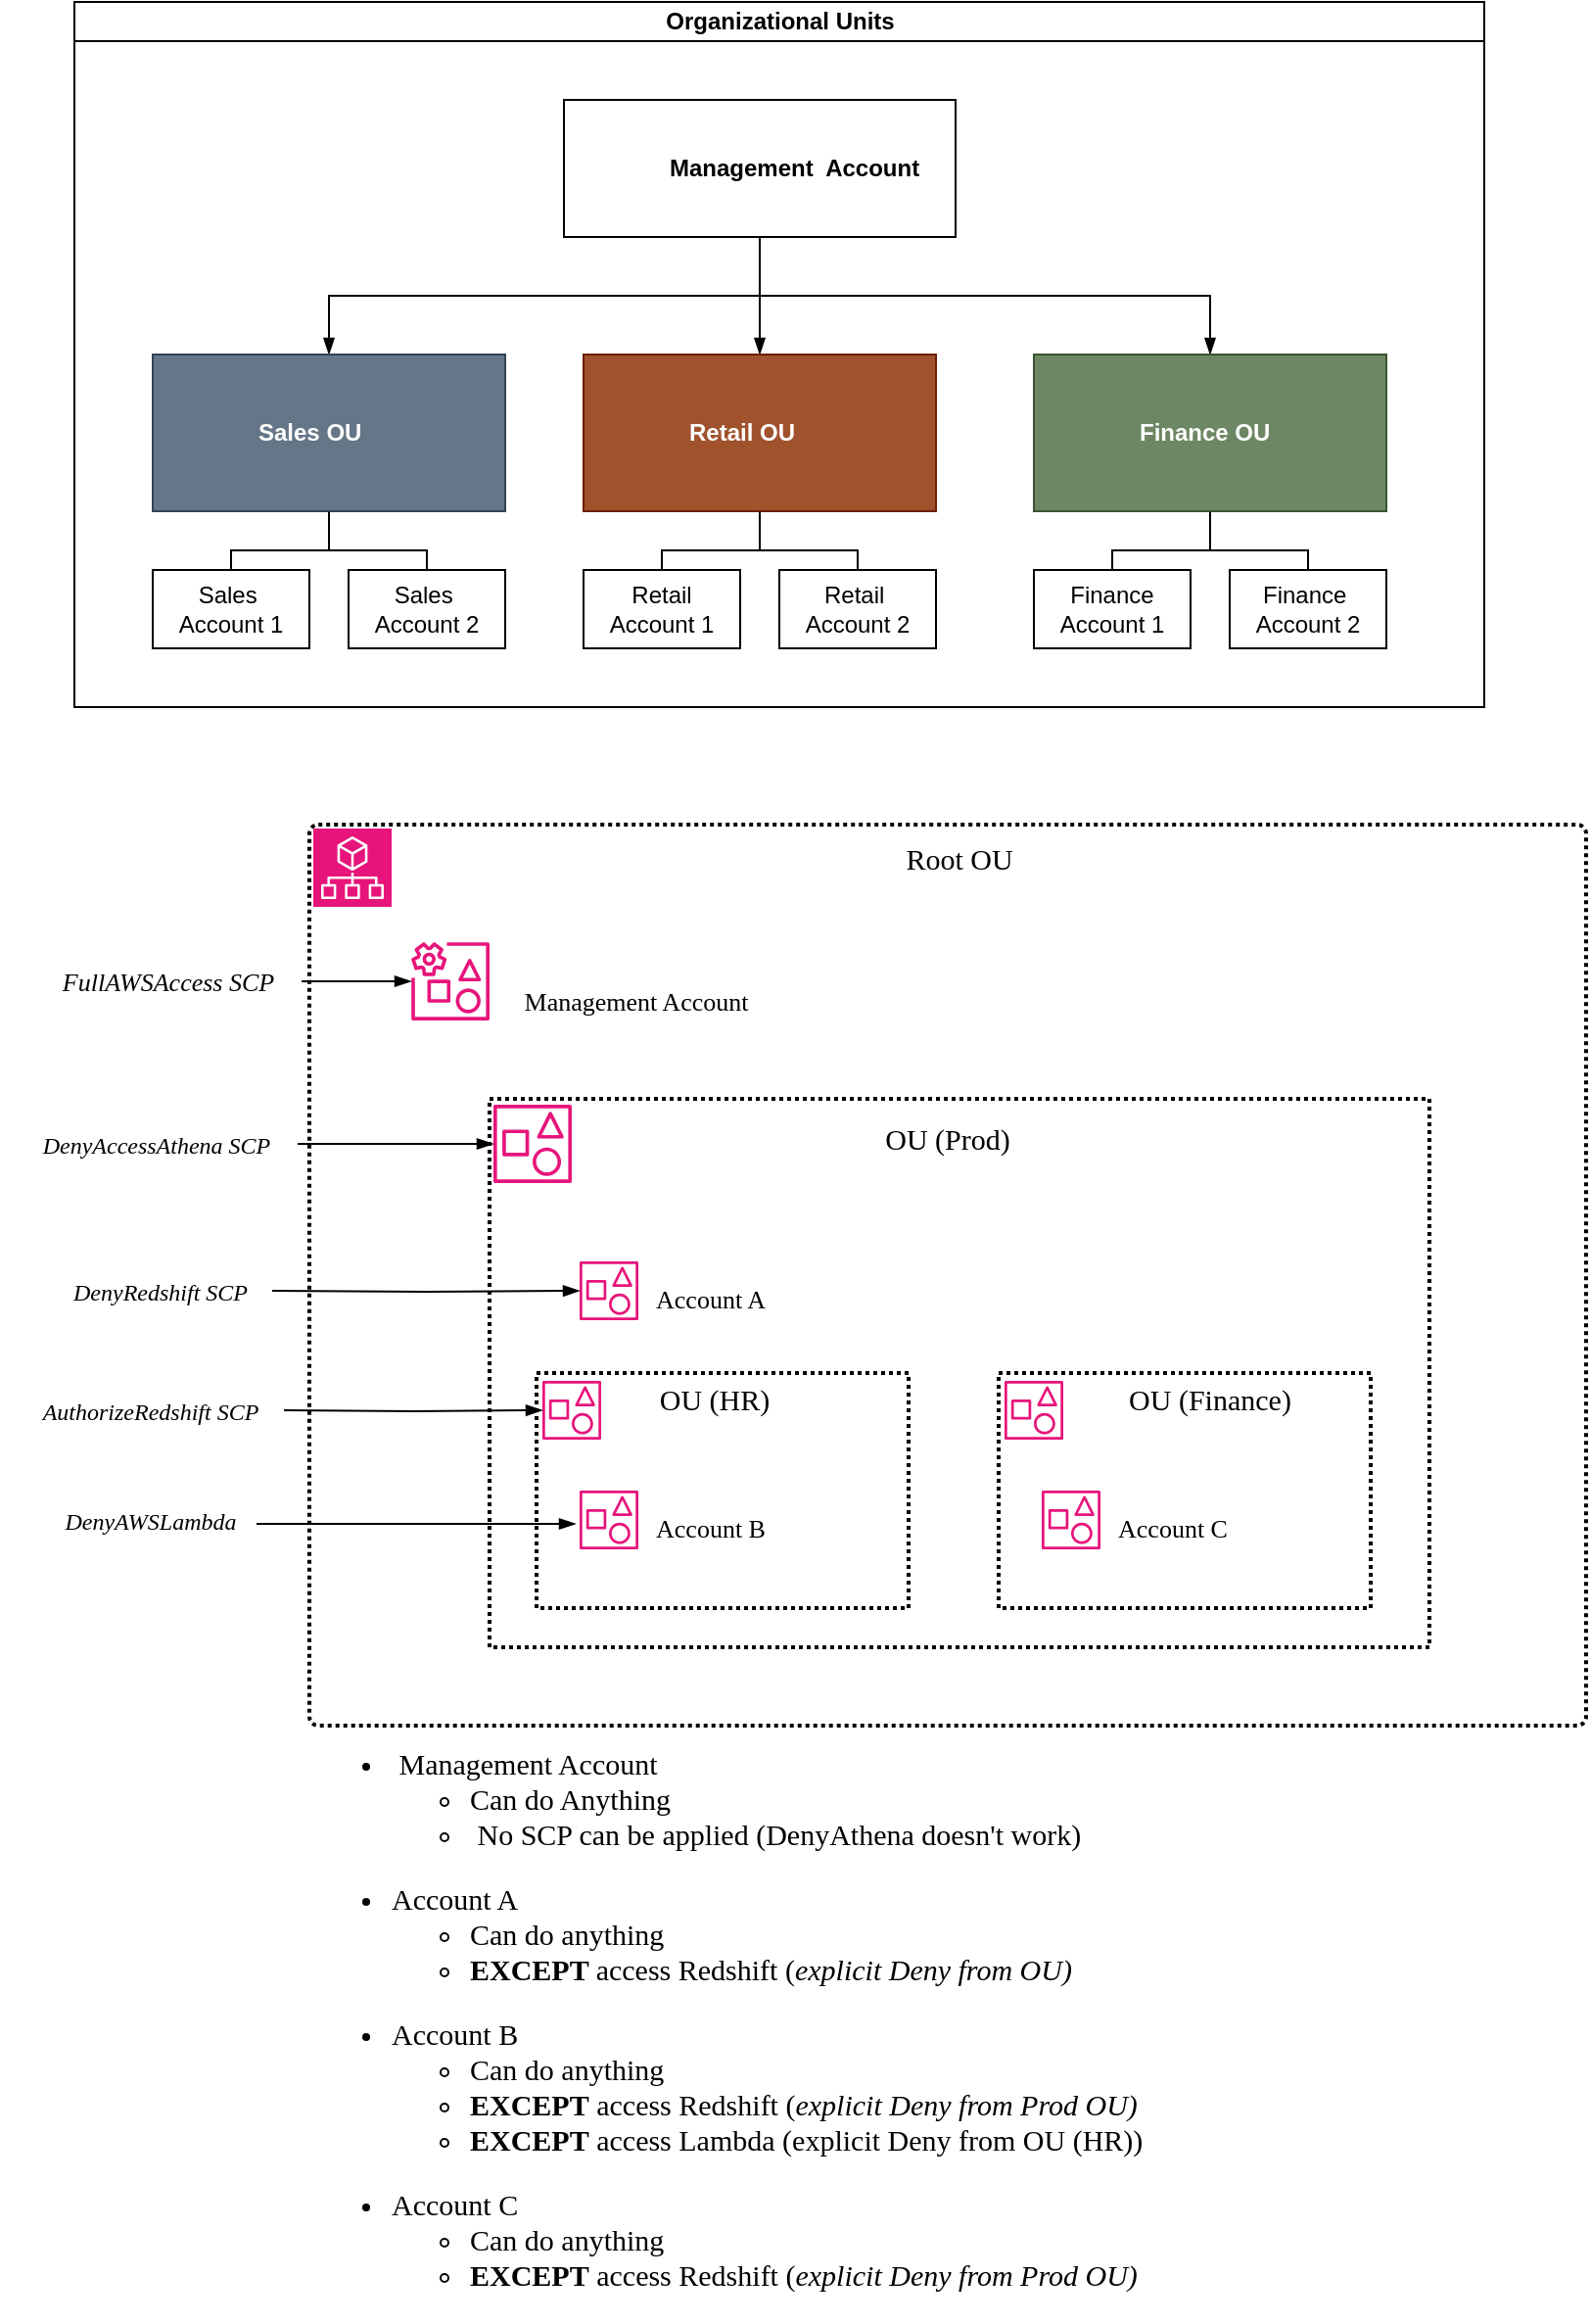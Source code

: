 <mxfile version="22.1.21" type="device">
  <diagram id="prtHgNgQTEPvFCAcTncT" name="Page-1">
    <mxGraphModel dx="1510" dy="804" grid="0" gridSize="10" guides="1" tooltips="1" connect="1" arrows="1" fold="1" page="1" pageScale="1" pageWidth="827" pageHeight="1169" math="0" shadow="0">
      <root>
        <mxCell id="0" />
        <mxCell id="1" parent="0" />
        <mxCell id="dNxyNK7c78bLwvsdeMH5-11" value="Organizational Units" style="swimlane;html=1;startSize=20;horizontal=1;containerType=tree;glass=0;" parent="1" vertex="1">
          <mxGeometry x="40" y="40" width="720" height="360" as="geometry" />
        </mxCell>
        <UserObject label="Management&amp;nbsp; Account" name="Tessa Miller" position="CFO" location="Office 1" email="me@example.com" placeholders="1" link="https://www.draw.io" id="dNxyNK7c78bLwvsdeMH5-12">
          <mxCell style="label;image=https://cdn3.iconfinder.com/data/icons/user-avatars-1/512/users-3-128.png;whiteSpace=wrap;html=1;rounded=0;glass=0;treeMoving=1;treeFolding=1;" parent="dNxyNK7c78bLwvsdeMH5-11" vertex="1">
            <mxGeometry x="250" y="50" width="200" height="70" as="geometry" />
          </mxCell>
        </UserObject>
        <mxCell id="dNxyNK7c78bLwvsdeMH5-13" value="" style="endArrow=blockThin;endFill=1;fontSize=11;edgeStyle=elbowEdgeStyle;elbow=vertical;rounded=0;" parent="dNxyNK7c78bLwvsdeMH5-11" source="dNxyNK7c78bLwvsdeMH5-12" target="dNxyNK7c78bLwvsdeMH5-14" edge="1">
          <mxGeometry relative="1" as="geometry" />
        </mxCell>
        <mxCell id="2Vyf62GvJhMEvGThd8YD-5" style="edgeStyle=orthogonalEdgeStyle;rounded=0;orthogonalLoop=1;jettySize=auto;html=1;entryX=0.5;entryY=0;entryDx=0;entryDy=0;endArrow=none;endFill=0;" edge="1" parent="dNxyNK7c78bLwvsdeMH5-11" source="dNxyNK7c78bLwvsdeMH5-14" target="2Vyf62GvJhMEvGThd8YD-3">
          <mxGeometry relative="1" as="geometry" />
        </mxCell>
        <mxCell id="2Vyf62GvJhMEvGThd8YD-6" style="edgeStyle=orthogonalEdgeStyle;rounded=0;orthogonalLoop=1;jettySize=auto;html=1;entryX=0.5;entryY=0;entryDx=0;entryDy=0;endArrow=none;endFill=0;" edge="1" parent="dNxyNK7c78bLwvsdeMH5-11" source="dNxyNK7c78bLwvsdeMH5-14" target="2Vyf62GvJhMEvGThd8YD-4">
          <mxGeometry relative="1" as="geometry" />
        </mxCell>
        <UserObject label="Sales OU" name="Edward Morrison" position="Brand Manager" location="Office 2" email="me@example.com" placeholders="1" link="https://www.draw.io" id="dNxyNK7c78bLwvsdeMH5-14">
          <mxCell style="label;image=https://cdn3.iconfinder.com/data/icons/user-avatars-1/512/users-10-3-128.png;whiteSpace=wrap;html=1;rounded=0;glass=0;treeFolding=1;treeMoving=1;fillColor=#647687;fontColor=#ffffff;strokeColor=#314354;" parent="dNxyNK7c78bLwvsdeMH5-11" vertex="1">
            <mxGeometry x="40" y="180" width="180" height="80" as="geometry" />
          </mxCell>
        </UserObject>
        <mxCell id="dNxyNK7c78bLwvsdeMH5-15" value="" style="endArrow=blockThin;endFill=1;fontSize=11;edgeStyle=elbowEdgeStyle;elbow=vertical;rounded=0;" parent="dNxyNK7c78bLwvsdeMH5-11" source="dNxyNK7c78bLwvsdeMH5-12" target="dNxyNK7c78bLwvsdeMH5-16" edge="1">
          <mxGeometry relative="1" as="geometry" />
        </mxCell>
        <mxCell id="2Vyf62GvJhMEvGThd8YD-11" style="edgeStyle=orthogonalEdgeStyle;rounded=0;orthogonalLoop=1;jettySize=auto;html=1;entryX=0.5;entryY=0;entryDx=0;entryDy=0;endArrow=none;endFill=0;" edge="1" parent="dNxyNK7c78bLwvsdeMH5-11" source="dNxyNK7c78bLwvsdeMH5-16" target="2Vyf62GvJhMEvGThd8YD-7">
          <mxGeometry relative="1" as="geometry" />
        </mxCell>
        <mxCell id="2Vyf62GvJhMEvGThd8YD-12" style="edgeStyle=orthogonalEdgeStyle;rounded=0;orthogonalLoop=1;jettySize=auto;html=1;entryX=0.5;entryY=0;entryDx=0;entryDy=0;endArrow=none;endFill=0;" edge="1" parent="dNxyNK7c78bLwvsdeMH5-11" source="dNxyNK7c78bLwvsdeMH5-16" target="2Vyf62GvJhMEvGThd8YD-8">
          <mxGeometry relative="1" as="geometry" />
        </mxCell>
        <UserObject label="Retail OU" name="Evan Valet" position="HR Director" location="Office 4" email="me@example.com" placeholders="1" link="https://www.draw.io" id="dNxyNK7c78bLwvsdeMH5-16">
          <mxCell style="label;image=https://cdn3.iconfinder.com/data/icons/user-avatars-1/512/users-9-2-128.png;whiteSpace=wrap;html=1;rounded=0;glass=0;treeFolding=1;treeMoving=1;fillColor=#a0522d;fontColor=#ffffff;strokeColor=#6D1F00;" parent="dNxyNK7c78bLwvsdeMH5-11" vertex="1">
            <mxGeometry x="260" y="180" width="180" height="80" as="geometry" />
          </mxCell>
        </UserObject>
        <mxCell id="dNxyNK7c78bLwvsdeMH5-17" value="" style="endArrow=blockThin;endFill=1;fontSize=11;edgeStyle=elbowEdgeStyle;elbow=vertical;rounded=0;" parent="dNxyNK7c78bLwvsdeMH5-11" source="dNxyNK7c78bLwvsdeMH5-12" target="dNxyNK7c78bLwvsdeMH5-18" edge="1">
          <mxGeometry relative="1" as="geometry" />
        </mxCell>
        <mxCell id="2Vyf62GvJhMEvGThd8YD-15" style="edgeStyle=orthogonalEdgeStyle;rounded=0;orthogonalLoop=1;jettySize=auto;html=1;entryX=0.5;entryY=0;entryDx=0;entryDy=0;endArrow=none;endFill=0;" edge="1" parent="dNxyNK7c78bLwvsdeMH5-11" source="dNxyNK7c78bLwvsdeMH5-18" target="2Vyf62GvJhMEvGThd8YD-9">
          <mxGeometry relative="1" as="geometry" />
        </mxCell>
        <mxCell id="2Vyf62GvJhMEvGThd8YD-16" style="edgeStyle=orthogonalEdgeStyle;rounded=0;orthogonalLoop=1;jettySize=auto;html=1;entryX=0.5;entryY=0;entryDx=0;entryDy=0;endArrow=none;endFill=0;" edge="1" parent="dNxyNK7c78bLwvsdeMH5-11" source="dNxyNK7c78bLwvsdeMH5-18" target="2Vyf62GvJhMEvGThd8YD-10">
          <mxGeometry relative="1" as="geometry" />
        </mxCell>
        <UserObject label="Finance OU" name="Alison Donovan" position="System Admin" location="Office 3" email="me@example.com" placeholders="1" link="https://www.draw.io" id="dNxyNK7c78bLwvsdeMH5-18">
          <mxCell style="label;image=https://cdn3.iconfinder.com/data/icons/user-avatars-1/512/users-2-128.png;whiteSpace=wrap;html=1;rounded=0;glass=0;fillColor=#6d8764;fontColor=#ffffff;strokeColor=#3A5431;" parent="dNxyNK7c78bLwvsdeMH5-11" vertex="1">
            <mxGeometry x="490" y="180" width="180" height="80" as="geometry" />
          </mxCell>
        </UserObject>
        <mxCell id="2Vyf62GvJhMEvGThd8YD-3" value="Sales&amp;nbsp;&lt;br&gt;Account 1" style="rounded=0;whiteSpace=wrap;html=1;" vertex="1" parent="dNxyNK7c78bLwvsdeMH5-11">
          <mxGeometry x="40" y="290" width="80" height="40" as="geometry" />
        </mxCell>
        <mxCell id="2Vyf62GvJhMEvGThd8YD-4" value="Sales&amp;nbsp;&lt;br&gt;Account 2" style="rounded=0;whiteSpace=wrap;html=1;" vertex="1" parent="dNxyNK7c78bLwvsdeMH5-11">
          <mxGeometry x="140" y="290" width="80" height="40" as="geometry" />
        </mxCell>
        <mxCell id="2Vyf62GvJhMEvGThd8YD-7" value="Retail&lt;br&gt;Account 1" style="rounded=0;whiteSpace=wrap;html=1;" vertex="1" parent="dNxyNK7c78bLwvsdeMH5-11">
          <mxGeometry x="260" y="290" width="80" height="40" as="geometry" />
        </mxCell>
        <mxCell id="2Vyf62GvJhMEvGThd8YD-8" value="Retail&amp;nbsp;&lt;br&gt;Account 2" style="rounded=0;whiteSpace=wrap;html=1;" vertex="1" parent="dNxyNK7c78bLwvsdeMH5-11">
          <mxGeometry x="360" y="290" width="80" height="40" as="geometry" />
        </mxCell>
        <mxCell id="2Vyf62GvJhMEvGThd8YD-9" value="Finance&lt;br&gt;Account 1" style="rounded=0;whiteSpace=wrap;html=1;" vertex="1" parent="dNxyNK7c78bLwvsdeMH5-11">
          <mxGeometry x="490" y="290" width="80" height="40" as="geometry" />
        </mxCell>
        <mxCell id="2Vyf62GvJhMEvGThd8YD-10" value="Finance&amp;nbsp;&lt;br&gt;Account 2" style="rounded=0;whiteSpace=wrap;html=1;" vertex="1" parent="dNxyNK7c78bLwvsdeMH5-11">
          <mxGeometry x="590" y="290" width="80" height="40" as="geometry" />
        </mxCell>
        <mxCell id="2Vyf62GvJhMEvGThd8YD-19" value="" style="rounded=1;arcSize=1;dashed=1;fillColor=none;gradientColor=none;dashPattern=1 1;strokeWidth=2;" vertex="1" parent="1">
          <mxGeometry x="160" y="460" width="652" height="460" as="geometry" />
        </mxCell>
        <mxCell id="2Vyf62GvJhMEvGThd8YD-20" value="Root OU" style="text;html=1;strokeColor=none;fillColor=none;align=center;verticalAlign=middle;whiteSpace=wrap;rounded=0;fontFamily=Verdana;fontSize=15;" vertex="1" parent="1">
          <mxGeometry x="452" y="462" width="80" height="30" as="geometry" />
        </mxCell>
        <mxCell id="2Vyf62GvJhMEvGThd8YD-23" value="Management Account" style="text;html=1;strokeColor=none;fillColor=none;align=center;verticalAlign=middle;whiteSpace=wrap;rounded=0;fontFamily=Verdana;fontSize=13;" vertex="1" parent="1">
          <mxGeometry x="252" y="540" width="150" height="20" as="geometry" />
        </mxCell>
        <mxCell id="2Vyf62GvJhMEvGThd8YD-17" value="" style="sketch=0;points=[[0,0,0],[0.25,0,0],[0.5,0,0],[0.75,0,0],[1,0,0],[0,1,0],[0.25,1,0],[0.5,1,0],[0.75,1,0],[1,1,0],[0,0.25,0],[0,0.5,0],[0,0.75,0],[1,0.25,0],[1,0.5,0],[1,0.75,0]];points=[[0,0,0],[0.25,0,0],[0.5,0,0],[0.75,0,0],[1,0,0],[0,1,0],[0.25,1,0],[0.5,1,0],[0.75,1,0],[1,1,0],[0,0.25,0],[0,0.5,0],[0,0.75,0],[1,0.25,0],[1,0.5,0],[1,0.75,0]];outlineConnect=0;fontColor=#232F3E;fillColor=#E7157B;strokeColor=#ffffff;dashed=0;verticalLabelPosition=bottom;verticalAlign=top;align=center;html=1;fontSize=12;fontStyle=0;aspect=fixed;shape=mxgraph.aws4.resourceIcon;resIcon=mxgraph.aws4.organizations;" vertex="1" parent="1">
          <mxGeometry x="162" y="462" width="40" height="40" as="geometry" />
        </mxCell>
        <mxCell id="2Vyf62GvJhMEvGThd8YD-24" value="" style="rounded=1;arcSize=0;dashed=1;fillColor=none;gradientColor=none;dashPattern=1 1;strokeWidth=2;" vertex="1" parent="1">
          <mxGeometry x="252" y="600" width="480" height="280" as="geometry" />
        </mxCell>
        <mxCell id="2Vyf62GvJhMEvGThd8YD-25" value="" style="sketch=0;outlineConnect=0;fontColor=#232F3E;gradientColor=none;fillColor=#E7157B;strokeColor=none;dashed=0;verticalLabelPosition=bottom;verticalAlign=top;align=center;html=1;fontSize=12;fontStyle=0;aspect=fixed;pointerEvents=1;shape=mxgraph.aws4.organizations_account2;" vertex="1" parent="1">
          <mxGeometry x="254" y="603" width="40" height="40" as="geometry" />
        </mxCell>
        <mxCell id="2Vyf62GvJhMEvGThd8YD-26" value="OU (Prod)" style="text;html=1;strokeColor=none;fillColor=none;align=center;verticalAlign=middle;whiteSpace=wrap;rounded=0;fontFamily=Verdana;fontSize=15;" vertex="1" parent="1">
          <mxGeometry x="446" y="610" width="80" height="20" as="geometry" />
        </mxCell>
        <mxCell id="2Vyf62GvJhMEvGThd8YD-27" value="" style="sketch=0;outlineConnect=0;fontColor=#232F3E;gradientColor=none;fillColor=#E7157B;strokeColor=none;dashed=0;verticalLabelPosition=bottom;verticalAlign=top;align=center;html=1;fontSize=12;fontStyle=0;aspect=fixed;pointerEvents=1;shape=mxgraph.aws4.organizations_management_account2;" vertex="1" parent="1">
          <mxGeometry x="212" y="520" width="40" height="40" as="geometry" />
        </mxCell>
        <mxCell id="2Vyf62GvJhMEvGThd8YD-28" value="" style="sketch=0;outlineConnect=0;fontColor=#232F3E;gradientColor=none;fillColor=#E7157B;strokeColor=none;dashed=0;verticalLabelPosition=bottom;verticalAlign=top;align=center;html=1;fontSize=12;fontStyle=0;aspect=fixed;pointerEvents=1;shape=mxgraph.aws4.organizations_account2;" vertex="1" parent="1">
          <mxGeometry x="298" y="683" width="30" height="30" as="geometry" />
        </mxCell>
        <mxCell id="2Vyf62GvJhMEvGThd8YD-29" value="Account A" style="text;html=1;strokeColor=none;fillColor=none;align=center;verticalAlign=middle;whiteSpace=wrap;rounded=0;fontFamily=Verdana;fontSize=13;" vertex="1" parent="1">
          <mxGeometry x="328" y="693" width="74" height="17" as="geometry" />
        </mxCell>
        <mxCell id="2Vyf62GvJhMEvGThd8YD-30" value="" style="rounded=1;arcSize=0;dashed=1;fillColor=none;gradientColor=none;dashPattern=1 1;strokeWidth=2;" vertex="1" parent="1">
          <mxGeometry x="276" y="740" width="190" height="120" as="geometry" />
        </mxCell>
        <mxCell id="2Vyf62GvJhMEvGThd8YD-31" value="" style="sketch=0;outlineConnect=0;fontColor=#232F3E;gradientColor=none;fillColor=#E7157B;strokeColor=none;dashed=0;verticalLabelPosition=bottom;verticalAlign=top;align=center;html=1;fontSize=12;fontStyle=0;aspect=fixed;pointerEvents=1;shape=mxgraph.aws4.organizations_account2;" vertex="1" parent="1">
          <mxGeometry x="279" y="744" width="30" height="30" as="geometry" />
        </mxCell>
        <mxCell id="2Vyf62GvJhMEvGThd8YD-32" value="OU (HR)" style="text;html=1;strokeColor=none;fillColor=none;align=center;verticalAlign=middle;whiteSpace=wrap;rounded=0;fontFamily=Verdana;fontSize=15;" vertex="1" parent="1">
          <mxGeometry x="332" y="743" width="70" height="20" as="geometry" />
        </mxCell>
        <mxCell id="2Vyf62GvJhMEvGThd8YD-33" value="" style="sketch=0;outlineConnect=0;fontColor=#232F3E;gradientColor=none;fillColor=#E7157B;strokeColor=none;dashed=0;verticalLabelPosition=bottom;verticalAlign=top;align=center;html=1;fontSize=12;fontStyle=0;aspect=fixed;pointerEvents=1;shape=mxgraph.aws4.organizations_account2;" vertex="1" parent="1">
          <mxGeometry x="298" y="800" width="30" height="30" as="geometry" />
        </mxCell>
        <mxCell id="2Vyf62GvJhMEvGThd8YD-34" value="Account B" style="text;html=1;strokeColor=none;fillColor=none;align=center;verticalAlign=middle;whiteSpace=wrap;rounded=0;fontFamily=Verdana;fontSize=13;" vertex="1" parent="1">
          <mxGeometry x="328" y="810" width="74" height="17" as="geometry" />
        </mxCell>
        <mxCell id="2Vyf62GvJhMEvGThd8YD-35" value="" style="rounded=1;arcSize=0;dashed=1;fillColor=none;gradientColor=none;dashPattern=1 1;strokeWidth=2;" vertex="1" parent="1">
          <mxGeometry x="512" y="740" width="190" height="120" as="geometry" />
        </mxCell>
        <mxCell id="2Vyf62GvJhMEvGThd8YD-36" value="" style="sketch=0;outlineConnect=0;fontColor=#232F3E;gradientColor=none;fillColor=#E7157B;strokeColor=none;dashed=0;verticalLabelPosition=bottom;verticalAlign=top;align=center;html=1;fontSize=12;fontStyle=0;aspect=fixed;pointerEvents=1;shape=mxgraph.aws4.organizations_account2;" vertex="1" parent="1">
          <mxGeometry x="515" y="744" width="30" height="30" as="geometry" />
        </mxCell>
        <mxCell id="2Vyf62GvJhMEvGThd8YD-37" value="OU (Finance)" style="text;html=1;strokeColor=none;fillColor=none;align=center;verticalAlign=middle;whiteSpace=wrap;rounded=0;fontFamily=Verdana;fontSize=15;" vertex="1" parent="1">
          <mxGeometry x="568" y="743" width="104" height="20" as="geometry" />
        </mxCell>
        <mxCell id="2Vyf62GvJhMEvGThd8YD-38" value="" style="sketch=0;outlineConnect=0;fontColor=#232F3E;gradientColor=none;fillColor=#E7157B;strokeColor=none;dashed=0;verticalLabelPosition=bottom;verticalAlign=top;align=center;html=1;fontSize=12;fontStyle=0;aspect=fixed;pointerEvents=1;shape=mxgraph.aws4.organizations_account2;" vertex="1" parent="1">
          <mxGeometry x="534" y="800" width="30" height="30" as="geometry" />
        </mxCell>
        <mxCell id="2Vyf62GvJhMEvGThd8YD-39" value="Account C" style="text;html=1;strokeColor=none;fillColor=none;align=center;verticalAlign=middle;whiteSpace=wrap;rounded=0;fontFamily=Verdana;fontSize=13;" vertex="1" parent="1">
          <mxGeometry x="564" y="810" width="74" height="17" as="geometry" />
        </mxCell>
        <mxCell id="2Vyf62GvJhMEvGThd8YD-46" style="edgeStyle=orthogonalEdgeStyle;rounded=0;orthogonalLoop=1;jettySize=auto;html=1;endArrow=blockThin;endFill=1;" edge="1" parent="1" source="2Vyf62GvJhMEvGThd8YD-45" target="2Vyf62GvJhMEvGThd8YD-27">
          <mxGeometry relative="1" as="geometry">
            <Array as="points">
              <mxPoint x="190" y="540" />
              <mxPoint x="190" y="540" />
            </Array>
          </mxGeometry>
        </mxCell>
        <mxCell id="2Vyf62GvJhMEvGThd8YD-45" value="FullAWSAccess SCP" style="text;html=1;strokeColor=none;fillColor=none;align=center;verticalAlign=middle;whiteSpace=wrap;rounded=0;fontFamily=Verdana;fontSize=13;fontStyle=2" vertex="1" parent="1">
          <mxGeometry x="20" y="530" width="136" height="20" as="geometry" />
        </mxCell>
        <mxCell id="2Vyf62GvJhMEvGThd8YD-47" style="edgeStyle=orthogonalEdgeStyle;rounded=0;orthogonalLoop=1;jettySize=auto;html=1;endArrow=blockThin;endFill=1;" edge="1" parent="1" source="2Vyf62GvJhMEvGThd8YD-48" target="2Vyf62GvJhMEvGThd8YD-25">
          <mxGeometry relative="1" as="geometry">
            <mxPoint x="212" y="623" as="targetPoint" />
            <Array as="points" />
          </mxGeometry>
        </mxCell>
        <mxCell id="2Vyf62GvJhMEvGThd8YD-48" value="&lt;font style=&quot;font-size: 12px;&quot;&gt;DenyAccessAthena SCP&lt;/font&gt;" style="text;html=1;strokeColor=none;fillColor=none;align=center;verticalAlign=middle;whiteSpace=wrap;rounded=0;fontFamily=Verdana;fontSize=13;fontStyle=2" vertex="1" parent="1">
          <mxGeometry x="10" y="613" width="144" height="20" as="geometry" />
        </mxCell>
        <mxCell id="2Vyf62GvJhMEvGThd8YD-49" value="&lt;ul&gt;&lt;li&gt;&amp;nbsp;Management Account&lt;/li&gt;&lt;ul&gt;&lt;li&gt;Can do Anything&lt;/li&gt;&lt;li&gt;&amp;nbsp;No SCP can be applied (DenyAthena doesn&#39;t work)&lt;/li&gt;&lt;/ul&gt;&lt;/ul&gt;&lt;ul&gt;&lt;li&gt;Account A&lt;/li&gt;&lt;ul&gt;&lt;li&gt;Can do anything&lt;/li&gt;&lt;li&gt;&lt;b&gt;EXCEPT &lt;/b&gt;access Redshift (&lt;i&gt;explicit Deny from OU)&lt;/i&gt;&lt;/li&gt;&lt;/ul&gt;&lt;/ul&gt;&lt;ul&gt;&lt;li&gt;Account B&lt;/li&gt;&lt;ul&gt;&lt;li&gt;Can do anything&lt;/li&gt;&lt;li&gt;&lt;b&gt;EXCEPT&amp;nbsp;&lt;/b&gt;access Redshift (&lt;i&gt;explicit Deny from Prod OU)&lt;/i&gt;&lt;/li&gt;&lt;li&gt;&lt;b&gt;EXCEPT&lt;/b&gt; access Lambda (explicit Deny from OU (HR))&lt;/li&gt;&lt;/ul&gt;&lt;/ul&gt;&lt;ul&gt;&lt;li&gt;Account C&lt;/li&gt;&lt;ul&gt;&lt;li&gt;Can do anything&lt;/li&gt;&lt;li&gt;&lt;b&gt;EXCEPT&amp;nbsp;&lt;/b&gt;access Redshift (&lt;i&gt;explicit Deny from Prod OU)&lt;/i&gt;&lt;/li&gt;&lt;/ul&gt;&lt;/ul&gt;" style="text;html=1;strokeColor=none;fillColor=none;align=left;verticalAlign=middle;whiteSpace=wrap;rounded=0;fontFamily=Verdana;fontSize=15;" vertex="1" parent="1">
          <mxGeometry x="160" y="920" width="640" height="300" as="geometry" />
        </mxCell>
        <mxCell id="2Vyf62GvJhMEvGThd8YD-50" style="edgeStyle=orthogonalEdgeStyle;rounded=0;orthogonalLoop=1;jettySize=auto;html=1;endArrow=blockThin;endFill=1;" edge="1" parent="1" target="2Vyf62GvJhMEvGThd8YD-28">
          <mxGeometry relative="1" as="geometry">
            <mxPoint x="287" y="698" as="targetPoint" />
            <Array as="points" />
            <mxPoint x="141" y="698" as="sourcePoint" />
          </mxGeometry>
        </mxCell>
        <mxCell id="2Vyf62GvJhMEvGThd8YD-51" value="&lt;font style=&quot;font-size: 12px;&quot;&gt;DenyRedshift SCP&lt;/font&gt;" style="text;html=1;strokeColor=none;fillColor=none;align=center;verticalAlign=middle;whiteSpace=wrap;rounded=0;fontFamily=Verdana;fontSize=13;fontStyle=2" vertex="1" parent="1">
          <mxGeometry x="16" y="688" width="136" height="20" as="geometry" />
        </mxCell>
        <mxCell id="2Vyf62GvJhMEvGThd8YD-54" style="edgeStyle=orthogonalEdgeStyle;rounded=0;orthogonalLoop=1;jettySize=auto;html=1;endArrow=blockThin;endFill=1;" edge="1" parent="1" target="2Vyf62GvJhMEvGThd8YD-31">
          <mxGeometry relative="1" as="geometry">
            <mxPoint x="147" y="759" as="sourcePoint" />
            <mxPoint x="270" y="759" as="targetPoint" />
          </mxGeometry>
        </mxCell>
        <mxCell id="2Vyf62GvJhMEvGThd8YD-52" value="&lt;font style=&quot;font-size: 12px;&quot;&gt;AuthorizeRedshift SCP&lt;/font&gt;" style="text;html=1;strokeColor=none;fillColor=none;align=center;verticalAlign=middle;whiteSpace=wrap;rounded=0;fontFamily=Verdana;fontSize=13;fontStyle=2" vertex="1" parent="1">
          <mxGeometry x="2" y="749" width="154" height="20" as="geometry" />
        </mxCell>
        <mxCell id="2Vyf62GvJhMEvGThd8YD-57" style="edgeStyle=orthogonalEdgeStyle;rounded=0;orthogonalLoop=1;jettySize=auto;html=1;endArrow=blockThin;endFill=1;" edge="1" parent="1">
          <mxGeometry relative="1" as="geometry">
            <mxPoint x="133" y="817" as="sourcePoint" />
            <mxPoint x="296" y="817" as="targetPoint" />
          </mxGeometry>
        </mxCell>
        <mxCell id="2Vyf62GvJhMEvGThd8YD-56" value="&lt;font style=&quot;font-size: 12px;&quot;&gt;DenyAWSLambda&lt;/font&gt;" style="text;html=1;strokeColor=none;fillColor=none;align=center;verticalAlign=middle;whiteSpace=wrap;rounded=0;fontFamily=Verdana;fontSize=13;fontStyle=2" vertex="1" parent="1">
          <mxGeometry x="20" y="805" width="118" height="20" as="geometry" />
        </mxCell>
      </root>
    </mxGraphModel>
  </diagram>
</mxfile>
